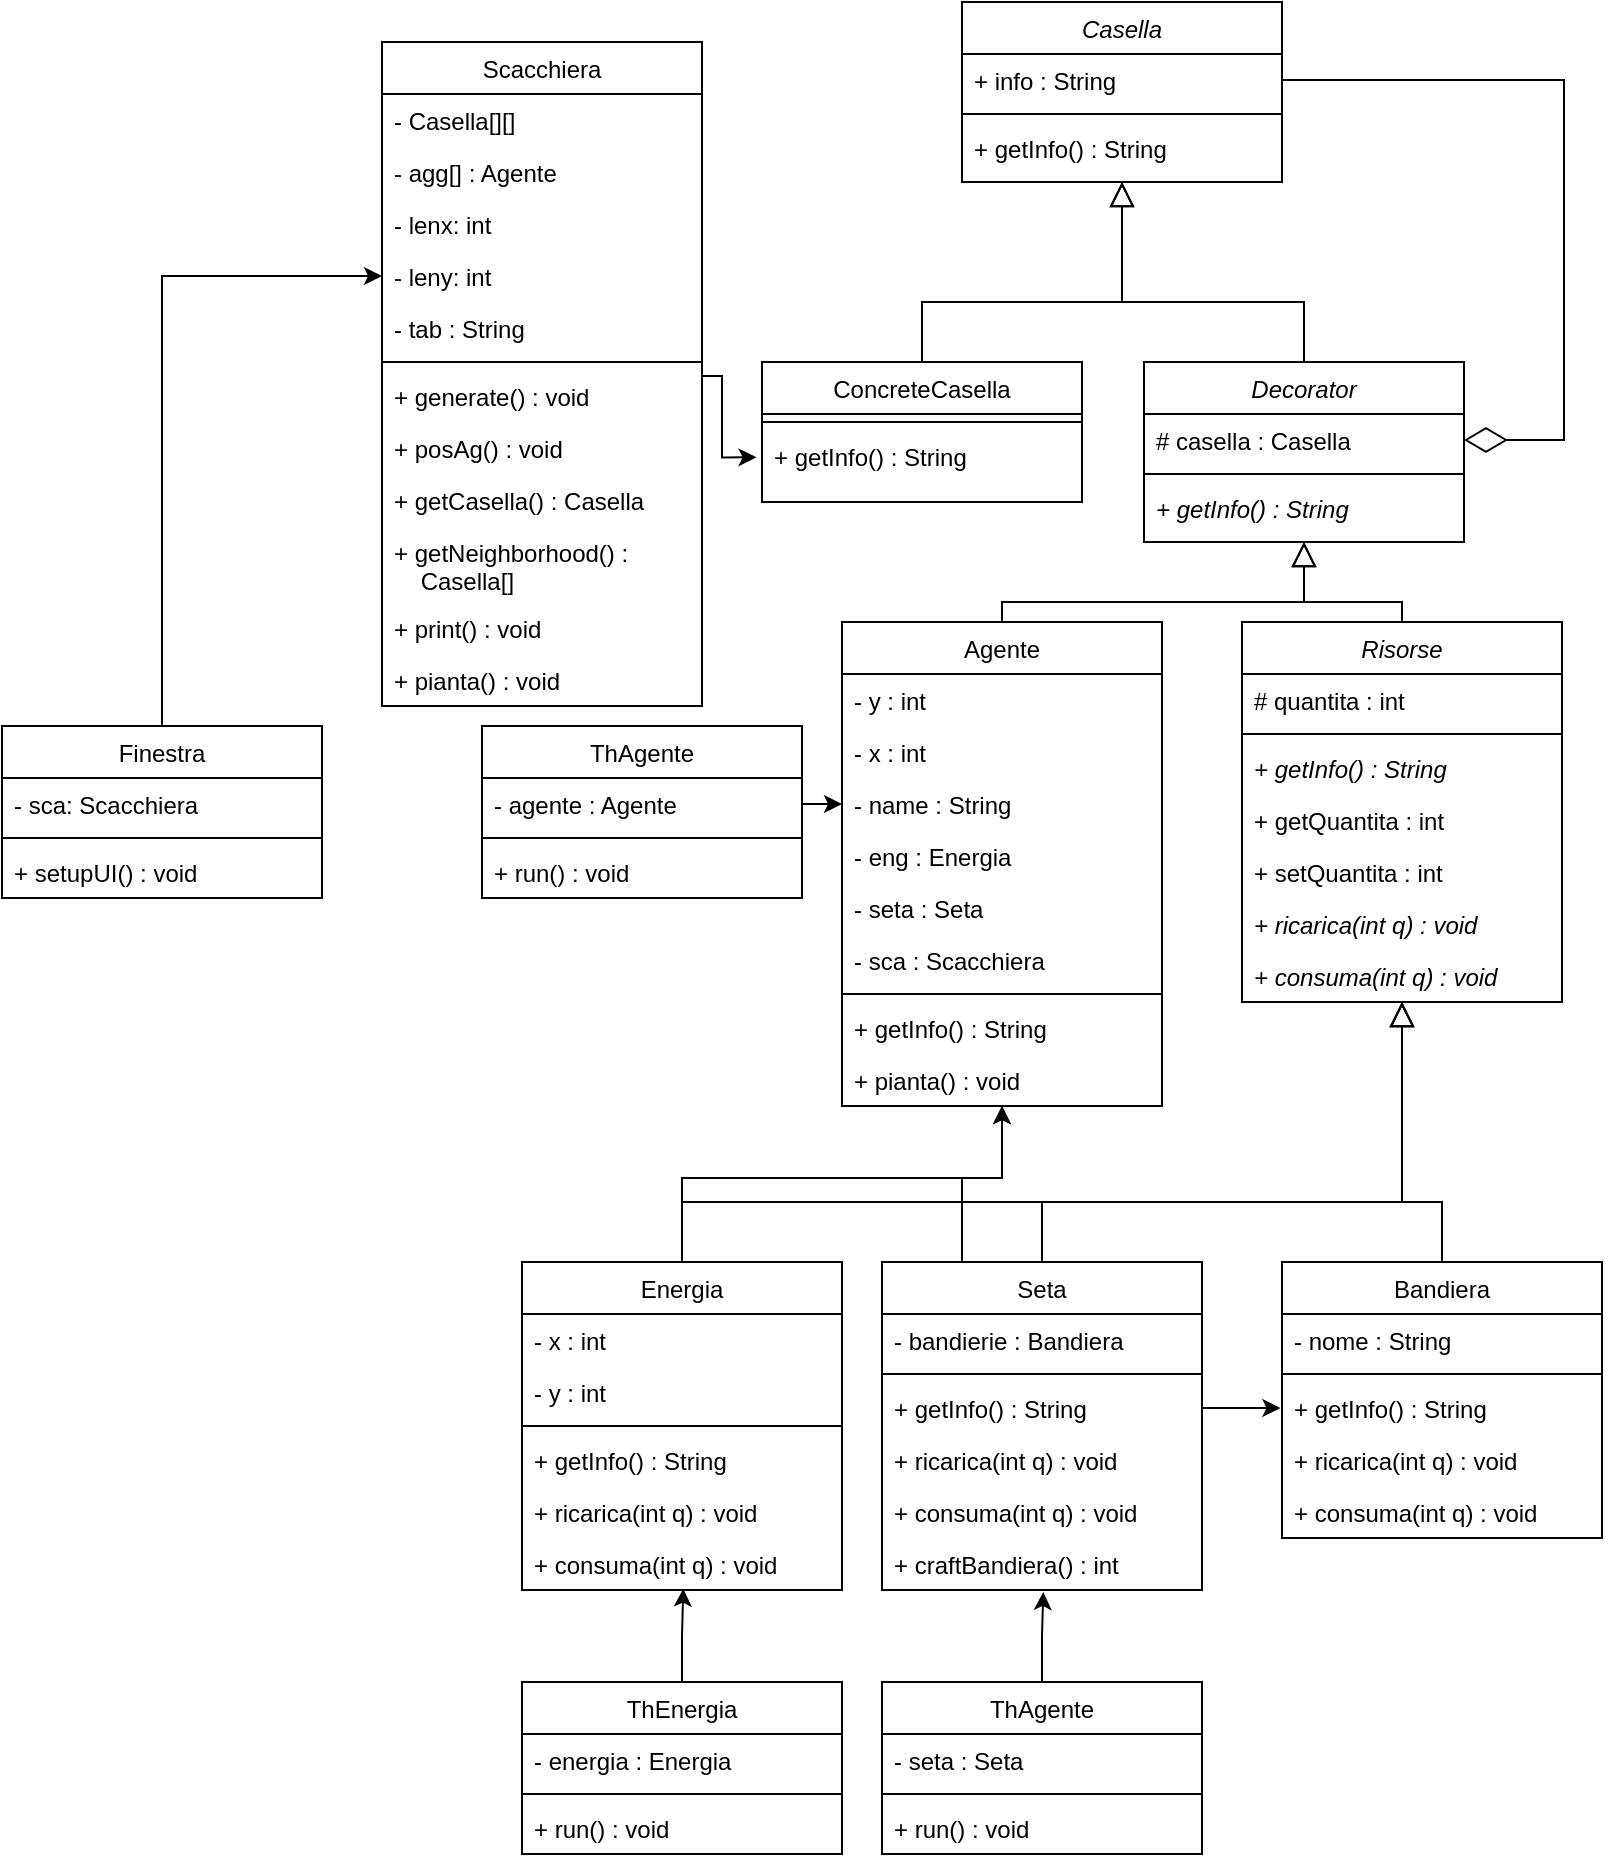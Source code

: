 <mxfile version="16.6.6" type="github">
  <diagram id="C5RBs43oDa-KdzZeNtuy" name="Page-1">
    <mxGraphModel dx="616" dy="720" grid="1" gridSize="10" guides="1" tooltips="1" connect="1" arrows="1" fold="1" page="1" pageScale="1" pageWidth="827" pageHeight="1169" math="0" shadow="0">
      <root>
        <mxCell id="WIyWlLk6GJQsqaUBKTNV-0" />
        <mxCell id="WIyWlLk6GJQsqaUBKTNV-1" parent="WIyWlLk6GJQsqaUBKTNV-0" />
        <mxCell id="BJHoCiCuUIMchgaBBDbi-33" value="Casella" style="swimlane;fontStyle=2;align=center;verticalAlign=top;childLayout=stackLayout;horizontal=1;startSize=26;horizontalStack=0;resizeParent=1;resizeLast=0;collapsible=1;marginBottom=0;rounded=0;shadow=0;strokeWidth=1;" parent="WIyWlLk6GJQsqaUBKTNV-1" vertex="1">
          <mxGeometry x="494" y="122" width="160" height="90" as="geometry">
            <mxRectangle x="230" y="140" width="160" height="26" as="alternateBounds" />
          </mxGeometry>
        </mxCell>
        <mxCell id="BJHoCiCuUIMchgaBBDbi-36" value="+ info : String" style="text;align=left;verticalAlign=top;spacingLeft=4;spacingRight=4;overflow=hidden;rotatable=0;points=[[0,0.5],[1,0.5]];portConstraint=eastwest;rounded=0;shadow=0;html=0;" parent="BJHoCiCuUIMchgaBBDbi-33" vertex="1">
          <mxGeometry y="26" width="160" height="26" as="geometry" />
        </mxCell>
        <mxCell id="BJHoCiCuUIMchgaBBDbi-37" value="" style="line;html=1;strokeWidth=1;align=left;verticalAlign=middle;spacingTop=-1;spacingLeft=3;spacingRight=3;rotatable=0;labelPosition=right;points=[];portConstraint=eastwest;" parent="BJHoCiCuUIMchgaBBDbi-33" vertex="1">
          <mxGeometry y="52" width="160" height="8" as="geometry" />
        </mxCell>
        <mxCell id="BJHoCiCuUIMchgaBBDbi-38" value="+ getInfo() : String" style="text;align=left;verticalAlign=top;spacingLeft=4;spacingRight=4;overflow=hidden;rotatable=0;points=[[0,0.5],[1,0.5]];portConstraint=eastwest;" parent="BJHoCiCuUIMchgaBBDbi-33" vertex="1">
          <mxGeometry y="60" width="160" height="26" as="geometry" />
        </mxCell>
        <mxCell id="BJHoCiCuUIMchgaBBDbi-39" value="ConcreteCasella" style="swimlane;fontStyle=0;align=center;verticalAlign=top;childLayout=stackLayout;horizontal=1;startSize=26;horizontalStack=0;resizeParent=1;resizeLast=0;collapsible=1;marginBottom=0;rounded=0;shadow=0;strokeWidth=1;" parent="WIyWlLk6GJQsqaUBKTNV-1" vertex="1">
          <mxGeometry x="394" y="302" width="160" height="70" as="geometry">
            <mxRectangle x="130" y="380" width="160" height="26" as="alternateBounds" />
          </mxGeometry>
        </mxCell>
        <mxCell id="BJHoCiCuUIMchgaBBDbi-42" value="" style="line;html=1;strokeWidth=1;align=left;verticalAlign=middle;spacingTop=-1;spacingLeft=3;spacingRight=3;rotatable=0;labelPosition=right;points=[];portConstraint=eastwest;" parent="BJHoCiCuUIMchgaBBDbi-39" vertex="1">
          <mxGeometry y="26" width="160" height="8" as="geometry" />
        </mxCell>
        <mxCell id="BJHoCiCuUIMchgaBBDbi-64" value="+ getInfo() : String" style="text;align=left;verticalAlign=top;spacingLeft=4;spacingRight=4;overflow=hidden;rotatable=0;points=[[0,0.5],[1,0.5]];portConstraint=eastwest;" parent="BJHoCiCuUIMchgaBBDbi-39" vertex="1">
          <mxGeometry y="34" width="160" height="26" as="geometry" />
        </mxCell>
        <mxCell id="BJHoCiCuUIMchgaBBDbi-46" value="Risorse" style="swimlane;fontStyle=2;align=center;verticalAlign=top;childLayout=stackLayout;horizontal=1;startSize=26;horizontalStack=0;resizeParent=1;resizeLast=0;collapsible=1;marginBottom=0;rounded=0;shadow=0;strokeWidth=1;" parent="WIyWlLk6GJQsqaUBKTNV-1" vertex="1">
          <mxGeometry x="634" y="432" width="160" height="190" as="geometry">
            <mxRectangle x="340" y="380" width="170" height="26" as="alternateBounds" />
          </mxGeometry>
        </mxCell>
        <mxCell id="aekXwz9hyC97DA1qMGbs-25" value="# quantita : int" style="text;align=left;verticalAlign=top;spacingLeft=4;spacingRight=4;overflow=hidden;rotatable=0;points=[[0,0.5],[1,0.5]];portConstraint=eastwest;rounded=0;shadow=0;html=0;" parent="BJHoCiCuUIMchgaBBDbi-46" vertex="1">
          <mxGeometry y="26" width="160" height="26" as="geometry" />
        </mxCell>
        <mxCell id="BJHoCiCuUIMchgaBBDbi-48" value="" style="line;html=1;strokeWidth=1;align=left;verticalAlign=middle;spacingTop=-1;spacingLeft=3;spacingRight=3;rotatable=0;labelPosition=right;points=[];portConstraint=eastwest;" parent="BJHoCiCuUIMchgaBBDbi-46" vertex="1">
          <mxGeometry y="52" width="160" height="8" as="geometry" />
        </mxCell>
        <mxCell id="aekXwz9hyC97DA1qMGbs-26" value="+ getInfo() : String" style="text;align=left;verticalAlign=top;spacingLeft=4;spacingRight=4;overflow=hidden;rotatable=0;points=[[0,0.5],[1,0.5]];portConstraint=eastwest;fontStyle=2" parent="BJHoCiCuUIMchgaBBDbi-46" vertex="1">
          <mxGeometry y="60" width="160" height="26" as="geometry" />
        </mxCell>
        <mxCell id="BJHoCiCuUIMchgaBBDbi-47" value="+ getQuantita : int" style="text;align=left;verticalAlign=top;spacingLeft=4;spacingRight=4;overflow=hidden;rotatable=0;points=[[0,0.5],[1,0.5]];portConstraint=eastwest;" parent="BJHoCiCuUIMchgaBBDbi-46" vertex="1">
          <mxGeometry y="86" width="160" height="26" as="geometry" />
        </mxCell>
        <mxCell id="aekXwz9hyC97DA1qMGbs-27" value="+ setQuantita : int" style="text;align=left;verticalAlign=top;spacingLeft=4;spacingRight=4;overflow=hidden;rotatable=0;points=[[0,0.5],[1,0.5]];portConstraint=eastwest;" parent="BJHoCiCuUIMchgaBBDbi-46" vertex="1">
          <mxGeometry y="112" width="160" height="26" as="geometry" />
        </mxCell>
        <mxCell id="aekXwz9hyC97DA1qMGbs-29" value="+ ricarica(int q) : void" style="text;align=left;verticalAlign=top;spacingLeft=4;spacingRight=4;overflow=hidden;rotatable=0;points=[[0,0.5],[1,0.5]];portConstraint=eastwest;fontStyle=2" parent="BJHoCiCuUIMchgaBBDbi-46" vertex="1">
          <mxGeometry y="138" width="160" height="26" as="geometry" />
        </mxCell>
        <mxCell id="aekXwz9hyC97DA1qMGbs-30" value="+ consuma(int q) : void" style="text;align=left;verticalAlign=top;spacingLeft=4;spacingRight=4;overflow=hidden;rotatable=0;points=[[0,0.5],[1,0.5]];portConstraint=eastwest;fontStyle=2" parent="BJHoCiCuUIMchgaBBDbi-46" vertex="1">
          <mxGeometry y="164" width="160" height="26" as="geometry" />
        </mxCell>
        <mxCell id="BJHoCiCuUIMchgaBBDbi-45" value="" style="endArrow=block;endSize=10;endFill=0;shadow=0;strokeWidth=1;rounded=0;edgeStyle=elbowEdgeStyle;elbow=vertical;entryX=0.5;entryY=1;entryDx=0;entryDy=0;" parent="WIyWlLk6GJQsqaUBKTNV-1" source="BJHoCiCuUIMchgaBBDbi-39" target="BJHoCiCuUIMchgaBBDbi-33" edge="1">
          <mxGeometry width="160" relative="1" as="geometry">
            <mxPoint x="474" y="205" as="sourcePoint" />
            <mxPoint x="455" y="252" as="targetPoint" />
            <Array as="points">
              <mxPoint x="555" y="272" />
              <mxPoint x="555" y="272" />
            </Array>
          </mxGeometry>
        </mxCell>
        <mxCell id="BJHoCiCuUIMchgaBBDbi-57" value="" style="endArrow=block;endSize=10;endFill=0;shadow=0;strokeWidth=1;rounded=0;edgeStyle=elbowEdgeStyle;elbow=vertical;exitX=0.5;exitY=0;exitDx=0;exitDy=0;entryX=0.5;entryY=1;entryDx=0;entryDy=0;" parent="WIyWlLk6GJQsqaUBKTNV-1" source="BJHoCiCuUIMchgaBBDbi-46" target="BJHoCiCuUIMchgaBBDbi-58" edge="1">
          <mxGeometry width="160" relative="1" as="geometry">
            <mxPoint x="274" y="488" as="sourcePoint" />
            <mxPoint x="525" y="552" as="targetPoint" />
            <Array as="points">
              <mxPoint x="595" y="422" />
              <mxPoint x="485" y="582" />
              <mxPoint x="355" y="432" />
            </Array>
          </mxGeometry>
        </mxCell>
        <mxCell id="BJHoCiCuUIMchgaBBDbi-58" value="Decorator" style="swimlane;fontStyle=2;align=center;verticalAlign=top;childLayout=stackLayout;horizontal=1;startSize=26;horizontalStack=0;resizeParent=1;resizeLast=0;collapsible=1;marginBottom=0;rounded=0;shadow=0;strokeWidth=1;" parent="WIyWlLk6GJQsqaUBKTNV-1" vertex="1">
          <mxGeometry x="585" y="302" width="160" height="90" as="geometry">
            <mxRectangle x="230" y="140" width="160" height="26" as="alternateBounds" />
          </mxGeometry>
        </mxCell>
        <mxCell id="BJHoCiCuUIMchgaBBDbi-59" value="# casella : Casella" style="text;align=left;verticalAlign=top;spacingLeft=4;spacingRight=4;overflow=hidden;rotatable=0;points=[[0,0.5],[1,0.5]];portConstraint=eastwest;rounded=0;shadow=0;html=0;" parent="BJHoCiCuUIMchgaBBDbi-58" vertex="1">
          <mxGeometry y="26" width="160" height="26" as="geometry" />
        </mxCell>
        <mxCell id="BJHoCiCuUIMchgaBBDbi-60" value="" style="line;html=1;strokeWidth=1;align=left;verticalAlign=middle;spacingTop=-1;spacingLeft=3;spacingRight=3;rotatable=0;labelPosition=right;points=[];portConstraint=eastwest;" parent="BJHoCiCuUIMchgaBBDbi-58" vertex="1">
          <mxGeometry y="52" width="160" height="8" as="geometry" />
        </mxCell>
        <mxCell id="BJHoCiCuUIMchgaBBDbi-61" value="+ getInfo() : String" style="text;align=left;verticalAlign=top;spacingLeft=4;spacingRight=4;overflow=hidden;rotatable=0;points=[[0,0.5],[1,0.5]];portConstraint=eastwest;fontStyle=2" parent="BJHoCiCuUIMchgaBBDbi-58" vertex="1">
          <mxGeometry y="60" width="160" height="26" as="geometry" />
        </mxCell>
        <mxCell id="BJHoCiCuUIMchgaBBDbi-63" value="" style="endArrow=block;endSize=10;endFill=0;shadow=0;strokeWidth=1;rounded=0;edgeStyle=elbowEdgeStyle;elbow=vertical;entryX=0.5;entryY=1.154;entryDx=0;entryDy=0;exitX=0.5;exitY=0;exitDx=0;exitDy=0;entryPerimeter=0;" parent="WIyWlLk6GJQsqaUBKTNV-1" source="BJHoCiCuUIMchgaBBDbi-58" target="BJHoCiCuUIMchgaBBDbi-38" edge="1">
          <mxGeometry width="160" relative="1" as="geometry">
            <mxPoint x="484" y="312" as="sourcePoint" />
            <mxPoint x="584" y="222" as="targetPoint" />
            <Array as="points">
              <mxPoint x="625" y="272" />
              <mxPoint x="565" y="282" />
            </Array>
          </mxGeometry>
        </mxCell>
        <mxCell id="BJHoCiCuUIMchgaBBDbi-65" style="edgeStyle=elbowEdgeStyle;rounded=0;orthogonalLoop=1;jettySize=auto;elbow=vertical;html=1;exitX=1;exitY=0.5;exitDx=0;exitDy=0;entryX=1;entryY=0.5;entryDx=0;entryDy=0;shadow=0;endArrow=diamondThin;endFill=0;endSize=19;strokeWidth=1;" parent="WIyWlLk6GJQsqaUBKTNV-1" source="BJHoCiCuUIMchgaBBDbi-36" target="BJHoCiCuUIMchgaBBDbi-59" edge="1">
          <mxGeometry relative="1" as="geometry">
            <Array as="points">
              <mxPoint x="795" y="192" />
            </Array>
          </mxGeometry>
        </mxCell>
        <mxCell id="-4k-juiuR91cOyigiC9q-17" style="edgeStyle=orthogonalEdgeStyle;rounded=0;orthogonalLoop=1;jettySize=auto;html=1;exitX=0.5;exitY=0;exitDx=0;exitDy=0;entryX=0.5;entryY=1;entryDx=0;entryDy=0;" edge="1" parent="WIyWlLk6GJQsqaUBKTNV-1" source="aekXwz9hyC97DA1qMGbs-1" target="-4k-juiuR91cOyigiC9q-0">
          <mxGeometry relative="1" as="geometry">
            <Array as="points">
              <mxPoint x="354" y="710" />
              <mxPoint x="514" y="710" />
            </Array>
          </mxGeometry>
        </mxCell>
        <mxCell id="aekXwz9hyC97DA1qMGbs-1" value="Energia" style="swimlane;fontStyle=0;align=center;verticalAlign=top;childLayout=stackLayout;horizontal=1;startSize=26;horizontalStack=0;resizeParent=1;resizeLast=0;collapsible=1;marginBottom=0;rounded=0;shadow=0;strokeWidth=1;" parent="WIyWlLk6GJQsqaUBKTNV-1" vertex="1">
          <mxGeometry x="274" y="752" width="160" height="164" as="geometry">
            <mxRectangle x="130" y="380" width="160" height="26" as="alternateBounds" />
          </mxGeometry>
        </mxCell>
        <mxCell id="aekXwz9hyC97DA1qMGbs-31" value="- x : int" style="text;align=left;verticalAlign=top;spacingLeft=4;spacingRight=4;overflow=hidden;rotatable=0;points=[[0,0.5],[1,0.5]];portConstraint=eastwest;rounded=0;shadow=0;html=0;" parent="aekXwz9hyC97DA1qMGbs-1" vertex="1">
          <mxGeometry y="26" width="160" height="26" as="geometry" />
        </mxCell>
        <mxCell id="aekXwz9hyC97DA1qMGbs-3" value="- y : int" style="text;align=left;verticalAlign=top;spacingLeft=4;spacingRight=4;overflow=hidden;rotatable=0;points=[[0,0.5],[1,0.5]];portConstraint=eastwest;rounded=0;shadow=0;html=0;" parent="aekXwz9hyC97DA1qMGbs-1" vertex="1">
          <mxGeometry y="52" width="160" height="26" as="geometry" />
        </mxCell>
        <mxCell id="aekXwz9hyC97DA1qMGbs-4" value="" style="line;html=1;strokeWidth=1;align=left;verticalAlign=middle;spacingTop=-1;spacingLeft=3;spacingRight=3;rotatable=0;labelPosition=right;points=[];portConstraint=eastwest;" parent="aekXwz9hyC97DA1qMGbs-1" vertex="1">
          <mxGeometry y="78" width="160" height="8" as="geometry" />
        </mxCell>
        <mxCell id="aekXwz9hyC97DA1qMGbs-32" value="+ getInfo() : String" style="text;align=left;verticalAlign=top;spacingLeft=4;spacingRight=4;overflow=hidden;rotatable=0;points=[[0,0.5],[1,0.5]];portConstraint=eastwest;fontStyle=0" parent="aekXwz9hyC97DA1qMGbs-1" vertex="1">
          <mxGeometry y="86" width="160" height="26" as="geometry" />
        </mxCell>
        <mxCell id="aekXwz9hyC97DA1qMGbs-33" value="+ ricarica(int q) : void" style="text;align=left;verticalAlign=top;spacingLeft=4;spacingRight=4;overflow=hidden;rotatable=0;points=[[0,0.5],[1,0.5]];portConstraint=eastwest;fontStyle=0" parent="aekXwz9hyC97DA1qMGbs-1" vertex="1">
          <mxGeometry y="112" width="160" height="26" as="geometry" />
        </mxCell>
        <mxCell id="aekXwz9hyC97DA1qMGbs-34" value="+ consuma(int q) : void" style="text;align=left;verticalAlign=top;spacingLeft=4;spacingRight=4;overflow=hidden;rotatable=0;points=[[0,0.5],[1,0.5]];portConstraint=eastwest;fontStyle=0" parent="aekXwz9hyC97DA1qMGbs-1" vertex="1">
          <mxGeometry y="138" width="160" height="26" as="geometry" />
        </mxCell>
        <mxCell id="-4k-juiuR91cOyigiC9q-18" style="edgeStyle=orthogonalEdgeStyle;rounded=0;orthogonalLoop=1;jettySize=auto;html=1;exitX=0.25;exitY=0;exitDx=0;exitDy=0;entryX=0.5;entryY=1;entryDx=0;entryDy=0;" edge="1" parent="WIyWlLk6GJQsqaUBKTNV-1" source="aekXwz9hyC97DA1qMGbs-7" target="-4k-juiuR91cOyigiC9q-0">
          <mxGeometry relative="1" as="geometry">
            <mxPoint x="434" y="652" as="targetPoint" />
            <Array as="points">
              <mxPoint x="494" y="710" />
              <mxPoint x="514" y="710" />
            </Array>
          </mxGeometry>
        </mxCell>
        <mxCell id="aekXwz9hyC97DA1qMGbs-7" value="Seta" style="swimlane;fontStyle=0;align=center;verticalAlign=top;childLayout=stackLayout;horizontal=1;startSize=26;horizontalStack=0;resizeParent=1;resizeLast=0;collapsible=1;marginBottom=0;rounded=0;shadow=0;strokeWidth=1;" parent="WIyWlLk6GJQsqaUBKTNV-1" vertex="1">
          <mxGeometry x="454" y="752" width="160" height="164" as="geometry">
            <mxRectangle x="130" y="380" width="160" height="26" as="alternateBounds" />
          </mxGeometry>
        </mxCell>
        <mxCell id="-4k-juiuR91cOyigiC9q-19" value="- bandierie : Bandiera" style="text;align=left;verticalAlign=top;spacingLeft=4;spacingRight=4;overflow=hidden;rotatable=0;points=[[0,0.5],[1,0.5]];portConstraint=eastwest;rounded=0;shadow=0;html=0;" vertex="1" parent="aekXwz9hyC97DA1qMGbs-7">
          <mxGeometry y="26" width="160" height="26" as="geometry" />
        </mxCell>
        <mxCell id="aekXwz9hyC97DA1qMGbs-10" value="" style="line;html=1;strokeWidth=1;align=left;verticalAlign=middle;spacingTop=-1;spacingLeft=3;spacingRight=3;rotatable=0;labelPosition=right;points=[];portConstraint=eastwest;" parent="aekXwz9hyC97DA1qMGbs-7" vertex="1">
          <mxGeometry y="52" width="160" height="8" as="geometry" />
        </mxCell>
        <mxCell id="-4k-juiuR91cOyigiC9q-20" value="+ getInfo() : String" style="text;align=left;verticalAlign=top;spacingLeft=4;spacingRight=4;overflow=hidden;rotatable=0;points=[[0,0.5],[1,0.5]];portConstraint=eastwest;fontStyle=0" vertex="1" parent="aekXwz9hyC97DA1qMGbs-7">
          <mxGeometry y="60" width="160" height="26" as="geometry" />
        </mxCell>
        <mxCell id="-4k-juiuR91cOyigiC9q-21" value="+ ricarica(int q) : void" style="text;align=left;verticalAlign=top;spacingLeft=4;spacingRight=4;overflow=hidden;rotatable=0;points=[[0,0.5],[1,0.5]];portConstraint=eastwest;fontStyle=0" vertex="1" parent="aekXwz9hyC97DA1qMGbs-7">
          <mxGeometry y="86" width="160" height="26" as="geometry" />
        </mxCell>
        <mxCell id="-4k-juiuR91cOyigiC9q-22" value="+ consuma(int q) : void" style="text;align=left;verticalAlign=top;spacingLeft=4;spacingRight=4;overflow=hidden;rotatable=0;points=[[0,0.5],[1,0.5]];portConstraint=eastwest;fontStyle=0" vertex="1" parent="aekXwz9hyC97DA1qMGbs-7">
          <mxGeometry y="112" width="160" height="26" as="geometry" />
        </mxCell>
        <mxCell id="-4k-juiuR91cOyigiC9q-23" value="+ craftBandiera() : int" style="text;align=left;verticalAlign=top;spacingLeft=4;spacingRight=4;overflow=hidden;rotatable=0;points=[[0,0.5],[1,0.5]];portConstraint=eastwest;fontStyle=0" vertex="1" parent="aekXwz9hyC97DA1qMGbs-7">
          <mxGeometry y="138" width="160" height="26" as="geometry" />
        </mxCell>
        <mxCell id="aekXwz9hyC97DA1qMGbs-13" value="Bandiera" style="swimlane;fontStyle=0;align=center;verticalAlign=top;childLayout=stackLayout;horizontal=1;startSize=26;horizontalStack=0;resizeParent=1;resizeLast=0;collapsible=1;marginBottom=0;rounded=0;shadow=0;strokeWidth=1;" parent="WIyWlLk6GJQsqaUBKTNV-1" vertex="1">
          <mxGeometry x="654" y="752" width="160" height="138" as="geometry">
            <mxRectangle x="130" y="380" width="160" height="26" as="alternateBounds" />
          </mxGeometry>
        </mxCell>
        <mxCell id="-4k-juiuR91cOyigiC9q-26" value="- nome : String" style="text;align=left;verticalAlign=top;spacingLeft=4;spacingRight=4;overflow=hidden;rotatable=0;points=[[0,0.5],[1,0.5]];portConstraint=eastwest;rounded=0;shadow=0;html=0;" vertex="1" parent="aekXwz9hyC97DA1qMGbs-13">
          <mxGeometry y="26" width="160" height="26" as="geometry" />
        </mxCell>
        <mxCell id="aekXwz9hyC97DA1qMGbs-16" value="" style="line;html=1;strokeWidth=1;align=left;verticalAlign=middle;spacingTop=-1;spacingLeft=3;spacingRight=3;rotatable=0;labelPosition=right;points=[];portConstraint=eastwest;" parent="aekXwz9hyC97DA1qMGbs-13" vertex="1">
          <mxGeometry y="52" width="160" height="8" as="geometry" />
        </mxCell>
        <mxCell id="-4k-juiuR91cOyigiC9q-27" value="+ getInfo() : String" style="text;align=left;verticalAlign=top;spacingLeft=4;spacingRight=4;overflow=hidden;rotatable=0;points=[[0,0.5],[1,0.5]];portConstraint=eastwest;fontStyle=0" vertex="1" parent="aekXwz9hyC97DA1qMGbs-13">
          <mxGeometry y="60" width="160" height="26" as="geometry" />
        </mxCell>
        <mxCell id="-4k-juiuR91cOyigiC9q-28" value="+ ricarica(int q) : void" style="text;align=left;verticalAlign=top;spacingLeft=4;spacingRight=4;overflow=hidden;rotatable=0;points=[[0,0.5],[1,0.5]];portConstraint=eastwest;fontStyle=0" vertex="1" parent="aekXwz9hyC97DA1qMGbs-13">
          <mxGeometry y="86" width="160" height="26" as="geometry" />
        </mxCell>
        <mxCell id="-4k-juiuR91cOyigiC9q-29" value="+ consuma(int q) : void" style="text;align=left;verticalAlign=top;spacingLeft=4;spacingRight=4;overflow=hidden;rotatable=0;points=[[0,0.5],[1,0.5]];portConstraint=eastwest;fontStyle=0" vertex="1" parent="aekXwz9hyC97DA1qMGbs-13">
          <mxGeometry y="112" width="160" height="26" as="geometry" />
        </mxCell>
        <mxCell id="aekXwz9hyC97DA1qMGbs-22" value="" style="endArrow=block;endSize=10;endFill=0;shadow=0;strokeWidth=1;rounded=0;edgeStyle=elbowEdgeStyle;elbow=vertical;entryX=0.5;entryY=1;entryDx=0;entryDy=0;exitX=0.5;exitY=0;exitDx=0;exitDy=0;" parent="WIyWlLk6GJQsqaUBKTNV-1" source="aekXwz9hyC97DA1qMGbs-1" target="BJHoCiCuUIMchgaBBDbi-46" edge="1">
          <mxGeometry width="160" relative="1" as="geometry">
            <mxPoint x="555" y="312" as="sourcePoint" />
            <mxPoint x="464" y="222.004" as="targetPoint" />
            <Array as="points">
              <mxPoint x="504" y="722" />
              <mxPoint x="454" y="652" />
              <mxPoint x="514" y="702" />
              <mxPoint x="455" y="532" />
              <mxPoint x="455" y="292" />
            </Array>
          </mxGeometry>
        </mxCell>
        <mxCell id="aekXwz9hyC97DA1qMGbs-23" value="" style="endArrow=block;endSize=10;endFill=0;shadow=0;strokeWidth=1;rounded=0;edgeStyle=elbowEdgeStyle;elbow=vertical;entryX=0.5;entryY=1;entryDx=0;entryDy=0;exitX=0.5;exitY=0;exitDx=0;exitDy=0;" parent="WIyWlLk6GJQsqaUBKTNV-1" source="aekXwz9hyC97DA1qMGbs-7" target="BJHoCiCuUIMchgaBBDbi-46" edge="1">
          <mxGeometry width="160" relative="1" as="geometry">
            <mxPoint x="395" y="572" as="sourcePoint" />
            <mxPoint x="555" y="512" as="targetPoint" />
            <Array as="points">
              <mxPoint x="574" y="722" />
              <mxPoint x="624" y="702" />
              <mxPoint x="614" y="722" />
              <mxPoint x="545" y="662" />
              <mxPoint x="565" y="532" />
              <mxPoint x="465" y="302" />
            </Array>
          </mxGeometry>
        </mxCell>
        <mxCell id="aekXwz9hyC97DA1qMGbs-24" value="" style="endArrow=block;endSize=10;endFill=0;shadow=0;strokeWidth=1;rounded=0;edgeStyle=elbowEdgeStyle;elbow=vertical;entryX=0.5;entryY=1;entryDx=0;entryDy=0;exitX=0.5;exitY=0;exitDx=0;exitDy=0;" parent="WIyWlLk6GJQsqaUBKTNV-1" source="aekXwz9hyC97DA1qMGbs-13" target="BJHoCiCuUIMchgaBBDbi-46" edge="1">
          <mxGeometry width="160" relative="1" as="geometry">
            <mxPoint x="405" y="582" as="sourcePoint" />
            <mxPoint x="565" y="522" as="targetPoint" />
            <Array as="points">
              <mxPoint x="694" y="722" />
              <mxPoint x="694" y="702" />
              <mxPoint x="624" y="652" />
              <mxPoint x="644" y="702" />
              <mxPoint x="475" y="312" />
            </Array>
          </mxGeometry>
        </mxCell>
        <mxCell id="-4k-juiuR91cOyigiC9q-0" value="Agente" style="swimlane;fontStyle=0;align=center;verticalAlign=top;childLayout=stackLayout;horizontal=1;startSize=26;horizontalStack=0;resizeParent=1;resizeLast=0;collapsible=1;marginBottom=0;rounded=0;shadow=0;strokeWidth=1;" vertex="1" parent="WIyWlLk6GJQsqaUBKTNV-1">
          <mxGeometry x="434" y="432" width="160" height="242" as="geometry">
            <mxRectangle x="340" y="380" width="170" height="26" as="alternateBounds" />
          </mxGeometry>
        </mxCell>
        <mxCell id="-4k-juiuR91cOyigiC9q-10" value="- y : int" style="text;align=left;verticalAlign=top;spacingLeft=4;spacingRight=4;overflow=hidden;rotatable=0;points=[[0,0.5],[1,0.5]];portConstraint=eastwest;rounded=0;shadow=0;html=0;" vertex="1" parent="-4k-juiuR91cOyigiC9q-0">
          <mxGeometry y="26" width="160" height="26" as="geometry" />
        </mxCell>
        <mxCell id="-4k-juiuR91cOyigiC9q-11" value="- x : int" style="text;align=left;verticalAlign=top;spacingLeft=4;spacingRight=4;overflow=hidden;rotatable=0;points=[[0,0.5],[1,0.5]];portConstraint=eastwest;rounded=0;shadow=0;html=0;" vertex="1" parent="-4k-juiuR91cOyigiC9q-0">
          <mxGeometry y="52" width="160" height="26" as="geometry" />
        </mxCell>
        <mxCell id="-4k-juiuR91cOyigiC9q-12" value="- name : String" style="text;align=left;verticalAlign=top;spacingLeft=4;spacingRight=4;overflow=hidden;rotatable=0;points=[[0,0.5],[1,0.5]];portConstraint=eastwest;rounded=0;shadow=0;html=0;" vertex="1" parent="-4k-juiuR91cOyigiC9q-0">
          <mxGeometry y="78" width="160" height="26" as="geometry" />
        </mxCell>
        <mxCell id="-4k-juiuR91cOyigiC9q-13" value="- eng : Energia" style="text;align=left;verticalAlign=top;spacingLeft=4;spacingRight=4;overflow=hidden;rotatable=0;points=[[0,0.5],[1,0.5]];portConstraint=eastwest;rounded=0;shadow=0;html=0;" vertex="1" parent="-4k-juiuR91cOyigiC9q-0">
          <mxGeometry y="104" width="160" height="26" as="geometry" />
        </mxCell>
        <mxCell id="-4k-juiuR91cOyigiC9q-14" value="- seta : Seta" style="text;align=left;verticalAlign=top;spacingLeft=4;spacingRight=4;overflow=hidden;rotatable=0;points=[[0,0.5],[1,0.5]];portConstraint=eastwest;rounded=0;shadow=0;html=0;" vertex="1" parent="-4k-juiuR91cOyigiC9q-0">
          <mxGeometry y="130" width="160" height="26" as="geometry" />
        </mxCell>
        <mxCell id="-4k-juiuR91cOyigiC9q-15" value="- sca : Scacchiera" style="text;align=left;verticalAlign=top;spacingLeft=4;spacingRight=4;overflow=hidden;rotatable=0;points=[[0,0.5],[1,0.5]];portConstraint=eastwest;rounded=0;shadow=0;html=0;" vertex="1" parent="-4k-juiuR91cOyigiC9q-0">
          <mxGeometry y="156" width="160" height="26" as="geometry" />
        </mxCell>
        <mxCell id="-4k-juiuR91cOyigiC9q-2" value="" style="line;html=1;strokeWidth=1;align=left;verticalAlign=middle;spacingTop=-1;spacingLeft=3;spacingRight=3;rotatable=0;labelPosition=right;points=[];portConstraint=eastwest;" vertex="1" parent="-4k-juiuR91cOyigiC9q-0">
          <mxGeometry y="182" width="160" height="8" as="geometry" />
        </mxCell>
        <mxCell id="-4k-juiuR91cOyigiC9q-3" value="+ getInfo() : String" style="text;align=left;verticalAlign=top;spacingLeft=4;spacingRight=4;overflow=hidden;rotatable=0;points=[[0,0.5],[1,0.5]];portConstraint=eastwest;fontStyle=0" vertex="1" parent="-4k-juiuR91cOyigiC9q-0">
          <mxGeometry y="190" width="160" height="26" as="geometry" />
        </mxCell>
        <mxCell id="-4k-juiuR91cOyigiC9q-66" value="+ pianta() : void" style="text;align=left;verticalAlign=top;spacingLeft=4;spacingRight=4;overflow=hidden;rotatable=0;points=[[0,0.5],[1,0.5]];portConstraint=eastwest;fontStyle=0" vertex="1" parent="-4k-juiuR91cOyigiC9q-0">
          <mxGeometry y="216" width="160" height="26" as="geometry" />
        </mxCell>
        <mxCell id="-4k-juiuR91cOyigiC9q-8" value="" style="endArrow=block;endSize=10;endFill=0;shadow=0;strokeWidth=1;rounded=0;edgeStyle=elbowEdgeStyle;elbow=vertical;exitX=0.5;exitY=0;exitDx=0;exitDy=0;entryX=0.5;entryY=1;entryDx=0;entryDy=0;" edge="1" parent="WIyWlLk6GJQsqaUBKTNV-1" source="-4k-juiuR91cOyigiC9q-0" target="BJHoCiCuUIMchgaBBDbi-58">
          <mxGeometry width="160" relative="1" as="geometry">
            <mxPoint x="674" y="442" as="sourcePoint" />
            <mxPoint x="555" y="402" as="targetPoint" />
            <Array as="points">
              <mxPoint x="534" y="422" />
              <mxPoint x="605" y="432" />
              <mxPoint x="495" y="592" />
              <mxPoint x="365" y="442" />
            </Array>
          </mxGeometry>
        </mxCell>
        <mxCell id="-4k-juiuR91cOyigiC9q-25" style="edgeStyle=orthogonalEdgeStyle;rounded=0;orthogonalLoop=1;jettySize=auto;html=1;exitX=1;exitY=0.5;exitDx=0;exitDy=0;entryX=-0.005;entryY=0.808;entryDx=0;entryDy=0;entryPerimeter=0;" edge="1" parent="WIyWlLk6GJQsqaUBKTNV-1" source="-4k-juiuR91cOyigiC9q-20">
          <mxGeometry relative="1" as="geometry">
            <mxPoint x="653.2" y="825.008" as="targetPoint" />
          </mxGeometry>
        </mxCell>
        <mxCell id="-4k-juiuR91cOyigiC9q-30" value="ThAgente" style="swimlane;fontStyle=0;align=center;verticalAlign=top;childLayout=stackLayout;horizontal=1;startSize=26;horizontalStack=0;resizeParent=1;resizeLast=0;collapsible=1;marginBottom=0;rounded=0;shadow=0;strokeWidth=1;" vertex="1" parent="WIyWlLk6GJQsqaUBKTNV-1">
          <mxGeometry x="254" y="484" width="160" height="86" as="geometry">
            <mxRectangle x="340" y="380" width="170" height="26" as="alternateBounds" />
          </mxGeometry>
        </mxCell>
        <mxCell id="-4k-juiuR91cOyigiC9q-33" value="- agente : Agente" style="text;align=left;verticalAlign=top;spacingLeft=4;spacingRight=4;overflow=hidden;rotatable=0;points=[[0,0.5],[1,0.5]];portConstraint=eastwest;rounded=0;shadow=0;html=0;" vertex="1" parent="-4k-juiuR91cOyigiC9q-30">
          <mxGeometry y="26" width="160" height="26" as="geometry" />
        </mxCell>
        <mxCell id="-4k-juiuR91cOyigiC9q-32" value="" style="line;html=1;strokeWidth=1;align=left;verticalAlign=middle;spacingTop=-1;spacingLeft=3;spacingRight=3;rotatable=0;labelPosition=right;points=[];portConstraint=eastwest;" vertex="1" parent="-4k-juiuR91cOyigiC9q-30">
          <mxGeometry y="52" width="160" height="8" as="geometry" />
        </mxCell>
        <mxCell id="-4k-juiuR91cOyigiC9q-34" value="+ run() : void" style="text;align=left;verticalAlign=top;spacingLeft=4;spacingRight=4;overflow=hidden;rotatable=0;points=[[0,0.5],[1,0.5]];portConstraint=eastwest;fontStyle=0" vertex="1" parent="-4k-juiuR91cOyigiC9q-30">
          <mxGeometry y="60" width="160" height="26" as="geometry" />
        </mxCell>
        <mxCell id="-4k-juiuR91cOyigiC9q-35" style="edgeStyle=orthogonalEdgeStyle;rounded=0;orthogonalLoop=1;jettySize=auto;html=1;exitX=1;exitY=0.5;exitDx=0;exitDy=0;entryX=0;entryY=0.5;entryDx=0;entryDy=0;" edge="1" parent="WIyWlLk6GJQsqaUBKTNV-1" source="-4k-juiuR91cOyigiC9q-33" target="-4k-juiuR91cOyigiC9q-12">
          <mxGeometry relative="1" as="geometry" />
        </mxCell>
        <mxCell id="-4k-juiuR91cOyigiC9q-36" value="Scacchiera" style="swimlane;fontStyle=0;align=center;verticalAlign=top;childLayout=stackLayout;horizontal=1;startSize=26;horizontalStack=0;resizeParent=1;resizeLast=0;collapsible=1;marginBottom=0;rounded=0;shadow=0;strokeWidth=1;" vertex="1" parent="WIyWlLk6GJQsqaUBKTNV-1">
          <mxGeometry x="204" y="142" width="160" height="332" as="geometry">
            <mxRectangle x="340" y="380" width="170" height="26" as="alternateBounds" />
          </mxGeometry>
        </mxCell>
        <mxCell id="-4k-juiuR91cOyigiC9q-37" value="- Casella[][]" style="text;align=left;verticalAlign=top;spacingLeft=4;spacingRight=4;overflow=hidden;rotatable=0;points=[[0,0.5],[1,0.5]];portConstraint=eastwest;rounded=0;shadow=0;html=0;" vertex="1" parent="-4k-juiuR91cOyigiC9q-36">
          <mxGeometry y="26" width="160" height="26" as="geometry" />
        </mxCell>
        <mxCell id="-4k-juiuR91cOyigiC9q-38" value="- agg[] : Agente" style="text;align=left;verticalAlign=top;spacingLeft=4;spacingRight=4;overflow=hidden;rotatable=0;points=[[0,0.5],[1,0.5]];portConstraint=eastwest;rounded=0;shadow=0;html=0;" vertex="1" parent="-4k-juiuR91cOyigiC9q-36">
          <mxGeometry y="52" width="160" height="26" as="geometry" />
        </mxCell>
        <mxCell id="-4k-juiuR91cOyigiC9q-39" value="- lenx: int" style="text;align=left;verticalAlign=top;spacingLeft=4;spacingRight=4;overflow=hidden;rotatable=0;points=[[0,0.5],[1,0.5]];portConstraint=eastwest;rounded=0;shadow=0;html=0;" vertex="1" parent="-4k-juiuR91cOyigiC9q-36">
          <mxGeometry y="78" width="160" height="26" as="geometry" />
        </mxCell>
        <mxCell id="-4k-juiuR91cOyigiC9q-46" value="- leny: int" style="text;align=left;verticalAlign=top;spacingLeft=4;spacingRight=4;overflow=hidden;rotatable=0;points=[[0,0.5],[1,0.5]];portConstraint=eastwest;rounded=0;shadow=0;html=0;" vertex="1" parent="-4k-juiuR91cOyigiC9q-36">
          <mxGeometry y="104" width="160" height="26" as="geometry" />
        </mxCell>
        <mxCell id="-4k-juiuR91cOyigiC9q-41" value="- tab : String" style="text;align=left;verticalAlign=top;spacingLeft=4;spacingRight=4;overflow=hidden;rotatable=0;points=[[0,0.5],[1,0.5]];portConstraint=eastwest;rounded=0;shadow=0;html=0;" vertex="1" parent="-4k-juiuR91cOyigiC9q-36">
          <mxGeometry y="130" width="160" height="26" as="geometry" />
        </mxCell>
        <mxCell id="-4k-juiuR91cOyigiC9q-43" value="" style="line;html=1;strokeWidth=1;align=left;verticalAlign=middle;spacingTop=-1;spacingLeft=3;spacingRight=3;rotatable=0;labelPosition=right;points=[];portConstraint=eastwest;" vertex="1" parent="-4k-juiuR91cOyigiC9q-36">
          <mxGeometry y="156" width="160" height="8" as="geometry" />
        </mxCell>
        <mxCell id="-4k-juiuR91cOyigiC9q-44" value="+ generate() : void" style="text;align=left;verticalAlign=top;spacingLeft=4;spacingRight=4;overflow=hidden;rotatable=0;points=[[0,0.5],[1,0.5]];portConstraint=eastwest;fontStyle=0" vertex="1" parent="-4k-juiuR91cOyigiC9q-36">
          <mxGeometry y="164" width="160" height="26" as="geometry" />
        </mxCell>
        <mxCell id="-4k-juiuR91cOyigiC9q-47" value="+ posAg() : void" style="text;align=left;verticalAlign=top;spacingLeft=4;spacingRight=4;overflow=hidden;rotatable=0;points=[[0,0.5],[1,0.5]];portConstraint=eastwest;fontStyle=0" vertex="1" parent="-4k-juiuR91cOyigiC9q-36">
          <mxGeometry y="190" width="160" height="26" as="geometry" />
        </mxCell>
        <mxCell id="-4k-juiuR91cOyigiC9q-48" value="+ getCasella() : Casella" style="text;align=left;verticalAlign=top;spacingLeft=4;spacingRight=4;overflow=hidden;rotatable=0;points=[[0,0.5],[1,0.5]];portConstraint=eastwest;fontStyle=0" vertex="1" parent="-4k-juiuR91cOyigiC9q-36">
          <mxGeometry y="216" width="160" height="26" as="geometry" />
        </mxCell>
        <mxCell id="-4k-juiuR91cOyigiC9q-49" value="+ getNeighborhood() : &#xa;    Casella[]" style="text;align=left;verticalAlign=top;spacingLeft=4;spacingRight=4;overflow=hidden;rotatable=0;points=[[0,0.5],[1,0.5]];portConstraint=eastwest;fontStyle=0" vertex="1" parent="-4k-juiuR91cOyigiC9q-36">
          <mxGeometry y="242" width="160" height="38" as="geometry" />
        </mxCell>
        <mxCell id="-4k-juiuR91cOyigiC9q-50" value="+ print() : void" style="text;align=left;verticalAlign=top;spacingLeft=4;spacingRight=4;overflow=hidden;rotatable=0;points=[[0,0.5],[1,0.5]];portConstraint=eastwest;fontStyle=0" vertex="1" parent="-4k-juiuR91cOyigiC9q-36">
          <mxGeometry y="280" width="160" height="26" as="geometry" />
        </mxCell>
        <mxCell id="-4k-juiuR91cOyigiC9q-67" value="+ pianta() : void" style="text;align=left;verticalAlign=top;spacingLeft=4;spacingRight=4;overflow=hidden;rotatable=0;points=[[0,0.5],[1,0.5]];portConstraint=eastwest;fontStyle=0" vertex="1" parent="-4k-juiuR91cOyigiC9q-36">
          <mxGeometry y="306" width="160" height="26" as="geometry" />
        </mxCell>
        <mxCell id="-4k-juiuR91cOyigiC9q-45" style="edgeStyle=orthogonalEdgeStyle;rounded=0;orthogonalLoop=1;jettySize=auto;html=1;exitX=1;exitY=0.5;exitDx=0;exitDy=0;entryX=-0.017;entryY=0.526;entryDx=0;entryDy=0;entryPerimeter=0;" edge="1" parent="WIyWlLk6GJQsqaUBKTNV-1" target="BJHoCiCuUIMchgaBBDbi-64">
          <mxGeometry relative="1" as="geometry">
            <mxPoint x="384" y="338.667" as="targetPoint" />
            <mxPoint x="364" y="309" as="sourcePoint" />
            <Array as="points">
              <mxPoint x="374" y="309" />
              <mxPoint x="374" y="350" />
            </Array>
          </mxGeometry>
        </mxCell>
        <mxCell id="-4k-juiuR91cOyigiC9q-60" style="edgeStyle=orthogonalEdgeStyle;rounded=0;orthogonalLoop=1;jettySize=auto;html=1;exitX=0.5;exitY=0;exitDx=0;exitDy=0;entryX=0.504;entryY=1.038;entryDx=0;entryDy=0;entryPerimeter=0;" edge="1" parent="WIyWlLk6GJQsqaUBKTNV-1" source="-4k-juiuR91cOyigiC9q-51" target="-4k-juiuR91cOyigiC9q-23">
          <mxGeometry relative="1" as="geometry" />
        </mxCell>
        <mxCell id="-4k-juiuR91cOyigiC9q-51" value="ThAgente" style="swimlane;fontStyle=0;align=center;verticalAlign=top;childLayout=stackLayout;horizontal=1;startSize=26;horizontalStack=0;resizeParent=1;resizeLast=0;collapsible=1;marginBottom=0;rounded=0;shadow=0;strokeWidth=1;" vertex="1" parent="WIyWlLk6GJQsqaUBKTNV-1">
          <mxGeometry x="454" y="962" width="160" height="86" as="geometry">
            <mxRectangle x="340" y="380" width="170" height="26" as="alternateBounds" />
          </mxGeometry>
        </mxCell>
        <mxCell id="-4k-juiuR91cOyigiC9q-52" value="- seta : Seta" style="text;align=left;verticalAlign=top;spacingLeft=4;spacingRight=4;overflow=hidden;rotatable=0;points=[[0,0.5],[1,0.5]];portConstraint=eastwest;rounded=0;shadow=0;html=0;" vertex="1" parent="-4k-juiuR91cOyigiC9q-51">
          <mxGeometry y="26" width="160" height="26" as="geometry" />
        </mxCell>
        <mxCell id="-4k-juiuR91cOyigiC9q-53" value="" style="line;html=1;strokeWidth=1;align=left;verticalAlign=middle;spacingTop=-1;spacingLeft=3;spacingRight=3;rotatable=0;labelPosition=right;points=[];portConstraint=eastwest;" vertex="1" parent="-4k-juiuR91cOyigiC9q-51">
          <mxGeometry y="52" width="160" height="8" as="geometry" />
        </mxCell>
        <mxCell id="-4k-juiuR91cOyigiC9q-54" value="+ run() : void" style="text;align=left;verticalAlign=top;spacingLeft=4;spacingRight=4;overflow=hidden;rotatable=0;points=[[0,0.5],[1,0.5]];portConstraint=eastwest;fontStyle=0" vertex="1" parent="-4k-juiuR91cOyigiC9q-51">
          <mxGeometry y="60" width="160" height="26" as="geometry" />
        </mxCell>
        <mxCell id="-4k-juiuR91cOyigiC9q-59" style="edgeStyle=orthogonalEdgeStyle;rounded=0;orthogonalLoop=1;jettySize=auto;html=1;exitX=0.5;exitY=0;exitDx=0;exitDy=0;entryX=0.504;entryY=0.974;entryDx=0;entryDy=0;entryPerimeter=0;" edge="1" parent="WIyWlLk6GJQsqaUBKTNV-1" source="-4k-juiuR91cOyigiC9q-55" target="aekXwz9hyC97DA1qMGbs-34">
          <mxGeometry relative="1" as="geometry" />
        </mxCell>
        <mxCell id="-4k-juiuR91cOyigiC9q-55" value="ThEnergia" style="swimlane;fontStyle=0;align=center;verticalAlign=top;childLayout=stackLayout;horizontal=1;startSize=26;horizontalStack=0;resizeParent=1;resizeLast=0;collapsible=1;marginBottom=0;rounded=0;shadow=0;strokeWidth=1;" vertex="1" parent="WIyWlLk6GJQsqaUBKTNV-1">
          <mxGeometry x="274" y="962" width="160" height="86" as="geometry">
            <mxRectangle x="340" y="380" width="170" height="26" as="alternateBounds" />
          </mxGeometry>
        </mxCell>
        <mxCell id="-4k-juiuR91cOyigiC9q-56" value="- energia : Energia" style="text;align=left;verticalAlign=top;spacingLeft=4;spacingRight=4;overflow=hidden;rotatable=0;points=[[0,0.5],[1,0.5]];portConstraint=eastwest;rounded=0;shadow=0;html=0;" vertex="1" parent="-4k-juiuR91cOyigiC9q-55">
          <mxGeometry y="26" width="160" height="26" as="geometry" />
        </mxCell>
        <mxCell id="-4k-juiuR91cOyigiC9q-57" value="" style="line;html=1;strokeWidth=1;align=left;verticalAlign=middle;spacingTop=-1;spacingLeft=3;spacingRight=3;rotatable=0;labelPosition=right;points=[];portConstraint=eastwest;" vertex="1" parent="-4k-juiuR91cOyigiC9q-55">
          <mxGeometry y="52" width="160" height="8" as="geometry" />
        </mxCell>
        <mxCell id="-4k-juiuR91cOyigiC9q-58" value="+ run() : void" style="text;align=left;verticalAlign=top;spacingLeft=4;spacingRight=4;overflow=hidden;rotatable=0;points=[[0,0.5],[1,0.5]];portConstraint=eastwest;fontStyle=0" vertex="1" parent="-4k-juiuR91cOyigiC9q-55">
          <mxGeometry y="60" width="160" height="26" as="geometry" />
        </mxCell>
        <mxCell id="-4k-juiuR91cOyigiC9q-65" style="edgeStyle=orthogonalEdgeStyle;rounded=0;orthogonalLoop=1;jettySize=auto;html=1;exitX=0.5;exitY=0;exitDx=0;exitDy=0;entryX=0;entryY=0.5;entryDx=0;entryDy=0;" edge="1" parent="WIyWlLk6GJQsqaUBKTNV-1" source="-4k-juiuR91cOyigiC9q-61" target="-4k-juiuR91cOyigiC9q-46">
          <mxGeometry relative="1" as="geometry" />
        </mxCell>
        <mxCell id="-4k-juiuR91cOyigiC9q-61" value="Finestra" style="swimlane;fontStyle=0;align=center;verticalAlign=top;childLayout=stackLayout;horizontal=1;startSize=26;horizontalStack=0;resizeParent=1;resizeLast=0;collapsible=1;marginBottom=0;rounded=0;shadow=0;strokeWidth=1;" vertex="1" parent="WIyWlLk6GJQsqaUBKTNV-1">
          <mxGeometry x="14" y="484" width="160" height="86" as="geometry">
            <mxRectangle x="340" y="380" width="170" height="26" as="alternateBounds" />
          </mxGeometry>
        </mxCell>
        <mxCell id="-4k-juiuR91cOyigiC9q-62" value="- sca: Scacchiera" style="text;align=left;verticalAlign=top;spacingLeft=4;spacingRight=4;overflow=hidden;rotatable=0;points=[[0,0.5],[1,0.5]];portConstraint=eastwest;rounded=0;shadow=0;html=0;" vertex="1" parent="-4k-juiuR91cOyigiC9q-61">
          <mxGeometry y="26" width="160" height="26" as="geometry" />
        </mxCell>
        <mxCell id="-4k-juiuR91cOyigiC9q-63" value="" style="line;html=1;strokeWidth=1;align=left;verticalAlign=middle;spacingTop=-1;spacingLeft=3;spacingRight=3;rotatable=0;labelPosition=right;points=[];portConstraint=eastwest;" vertex="1" parent="-4k-juiuR91cOyigiC9q-61">
          <mxGeometry y="52" width="160" height="8" as="geometry" />
        </mxCell>
        <mxCell id="-4k-juiuR91cOyigiC9q-64" value="+ setupUI() : void" style="text;align=left;verticalAlign=top;spacingLeft=4;spacingRight=4;overflow=hidden;rotatable=0;points=[[0,0.5],[1,0.5]];portConstraint=eastwest;fontStyle=0" vertex="1" parent="-4k-juiuR91cOyigiC9q-61">
          <mxGeometry y="60" width="160" height="26" as="geometry" />
        </mxCell>
      </root>
    </mxGraphModel>
  </diagram>
</mxfile>
